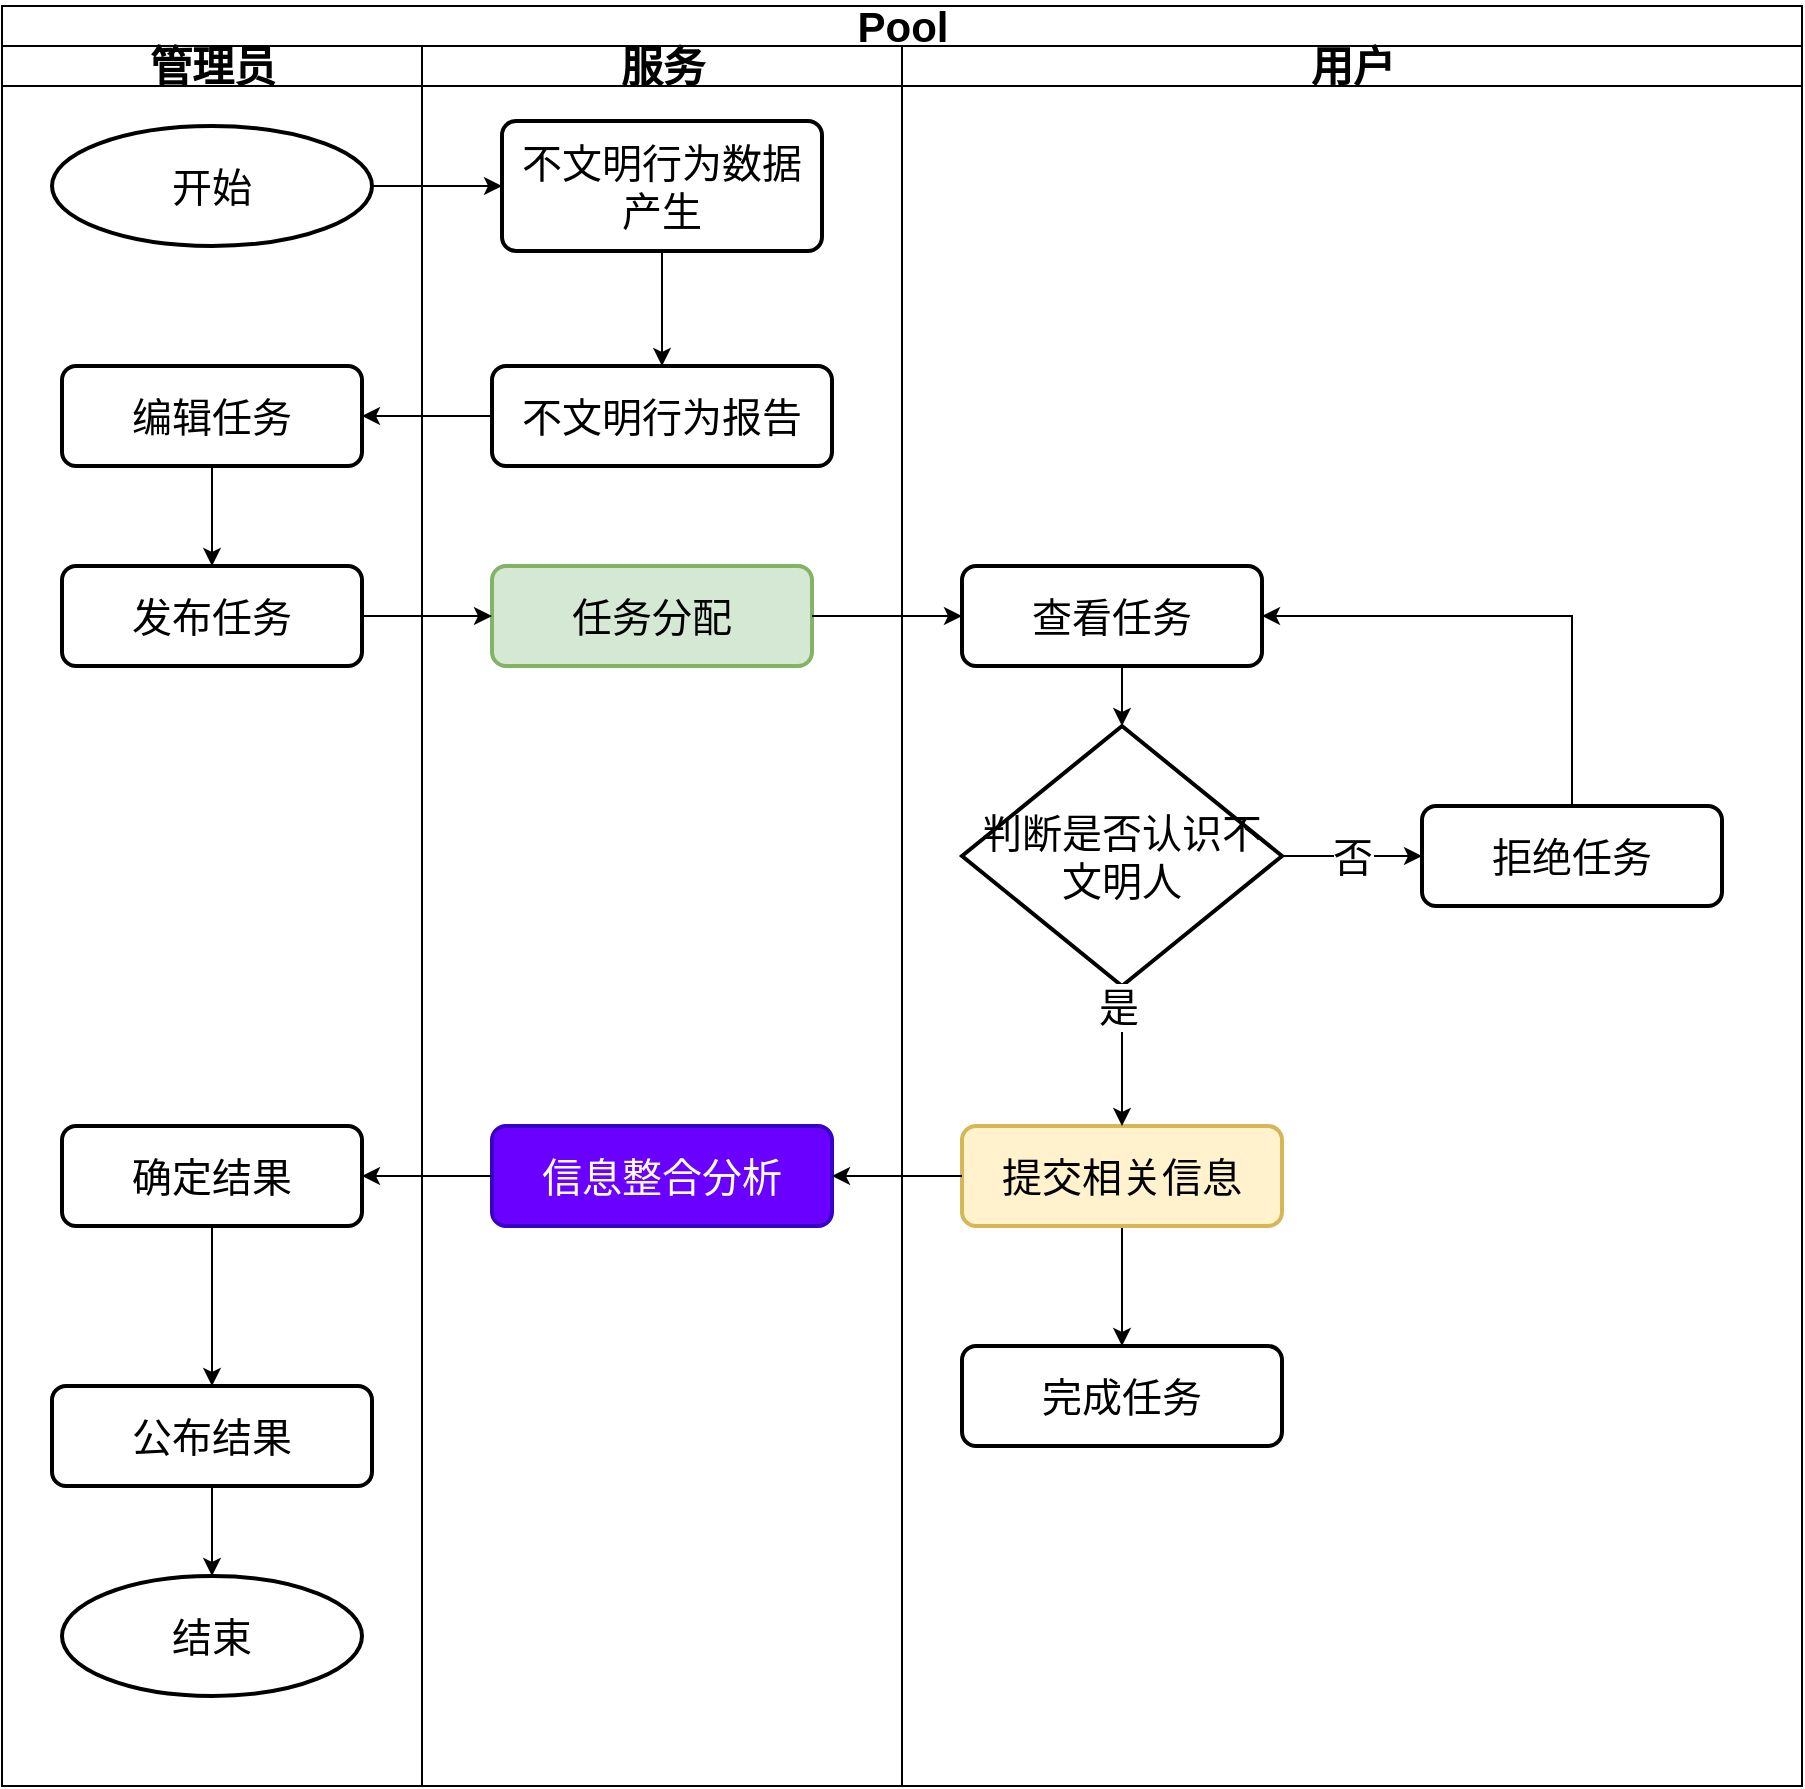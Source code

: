 <mxfile version="22.1.11" type="github">
  <diagram name="第 1 页" id="aMvRElPCNiSqlpsM78AC">
    <mxGraphModel dx="1179" dy="1808" grid="1" gridSize="10" guides="1" tooltips="1" connect="1" arrows="1" fold="1" page="1" pageScale="1" pageWidth="827" pageHeight="1169" math="0" shadow="0">
      <root>
        <mxCell id="0" />
        <mxCell id="1" parent="0" />
        <mxCell id="v_yzebvkAkZ8xxIpkDXC-5" style="edgeStyle=orthogonalEdgeStyle;rounded=0;orthogonalLoop=1;jettySize=auto;html=1;endArrow=classic;endFill=1;" edge="1" parent="1" source="v_yzebvkAkZ8xxIpkDXC-15">
          <mxGeometry relative="1" as="geometry">
            <Array as="points">
              <mxPoint x="135" y="205" />
              <mxPoint x="135" y="425" />
            </Array>
            <mxPoint x="705" y="250" as="targetPoint" />
          </mxGeometry>
        </mxCell>
        <mxCell id="v_yzebvkAkZ8xxIpkDXC-21" value="Pool" style="swimlane;childLayout=stackLayout;resizeParent=1;resizeParentMax=0;startSize=20;html=1;fontSize=21;" vertex="1" parent="1">
          <mxGeometry x="150" y="-260" width="900" height="890" as="geometry" />
        </mxCell>
        <mxCell id="v_yzebvkAkZ8xxIpkDXC-22" value="管理员" style="swimlane;startSize=20;html=1;fontSize=21;" vertex="1" parent="v_yzebvkAkZ8xxIpkDXC-21">
          <mxGeometry y="20" width="210" height="870" as="geometry" />
        </mxCell>
        <mxCell id="v_yzebvkAkZ8xxIpkDXC-25" value="开始" style="strokeWidth=2;html=1;shape=mxgraph.flowchart.start_1;whiteSpace=wrap;fontSize=20;" vertex="1" parent="v_yzebvkAkZ8xxIpkDXC-22">
          <mxGeometry x="25" y="40" width="160" height="60" as="geometry" />
        </mxCell>
        <mxCell id="v_yzebvkAkZ8xxIpkDXC-50" style="edgeStyle=orthogonalEdgeStyle;rounded=0;orthogonalLoop=1;jettySize=auto;html=1;exitX=0.5;exitY=1;exitDx=0;exitDy=0;entryX=0.5;entryY=0;entryDx=0;entryDy=0;" edge="1" parent="v_yzebvkAkZ8xxIpkDXC-22" source="v_yzebvkAkZ8xxIpkDXC-28" target="v_yzebvkAkZ8xxIpkDXC-32">
          <mxGeometry relative="1" as="geometry" />
        </mxCell>
        <mxCell id="v_yzebvkAkZ8xxIpkDXC-28" value="编辑任务" style="rounded=1;whiteSpace=wrap;html=1;absoluteArcSize=1;arcSize=14;strokeWidth=2;fontSize=20;" vertex="1" parent="v_yzebvkAkZ8xxIpkDXC-22">
          <mxGeometry x="30" y="160" width="150" height="50" as="geometry" />
        </mxCell>
        <mxCell id="v_yzebvkAkZ8xxIpkDXC-32" value="发布任务" style="rounded=1;whiteSpace=wrap;html=1;absoluteArcSize=1;arcSize=14;strokeWidth=2;fontSize=20;" vertex="1" parent="v_yzebvkAkZ8xxIpkDXC-22">
          <mxGeometry x="30" y="260" width="150" height="50" as="geometry" />
        </mxCell>
        <mxCell id="v_yzebvkAkZ8xxIpkDXC-49" style="edgeStyle=orthogonalEdgeStyle;rounded=0;orthogonalLoop=1;jettySize=auto;html=1;" edge="1" parent="v_yzebvkAkZ8xxIpkDXC-22" source="v_yzebvkAkZ8xxIpkDXC-44" target="v_yzebvkAkZ8xxIpkDXC-45">
          <mxGeometry relative="1" as="geometry" />
        </mxCell>
        <mxCell id="v_yzebvkAkZ8xxIpkDXC-44" value="确定结果" style="rounded=1;whiteSpace=wrap;html=1;absoluteArcSize=1;arcSize=14;strokeWidth=2;fontSize=20;" vertex="1" parent="v_yzebvkAkZ8xxIpkDXC-22">
          <mxGeometry x="30" y="540" width="150" height="50" as="geometry" />
        </mxCell>
        <mxCell id="v_yzebvkAkZ8xxIpkDXC-45" value="公布结果" style="rounded=1;whiteSpace=wrap;html=1;absoluteArcSize=1;arcSize=14;strokeWidth=2;fontSize=20;" vertex="1" parent="v_yzebvkAkZ8xxIpkDXC-22">
          <mxGeometry x="25" y="670" width="160" height="50" as="geometry" />
        </mxCell>
        <mxCell id="v_yzebvkAkZ8xxIpkDXC-54" value="结束" style="strokeWidth=2;html=1;shape=mxgraph.flowchart.start_1;whiteSpace=wrap;fontSize=20;" vertex="1" parent="v_yzebvkAkZ8xxIpkDXC-22">
          <mxGeometry x="30" y="765" width="150" height="60" as="geometry" />
        </mxCell>
        <mxCell id="v_yzebvkAkZ8xxIpkDXC-55" style="edgeStyle=orthogonalEdgeStyle;rounded=0;orthogonalLoop=1;jettySize=auto;html=1;exitX=0.5;exitY=1;exitDx=0;exitDy=0;entryX=0.5;entryY=0;entryDx=0;entryDy=0;entryPerimeter=0;" edge="1" parent="v_yzebvkAkZ8xxIpkDXC-22" source="v_yzebvkAkZ8xxIpkDXC-45" target="v_yzebvkAkZ8xxIpkDXC-54">
          <mxGeometry relative="1" as="geometry" />
        </mxCell>
        <mxCell id="v_yzebvkAkZ8xxIpkDXC-23" value="服务" style="swimlane;startSize=20;html=1;fontSize=21;" vertex="1" parent="v_yzebvkAkZ8xxIpkDXC-21">
          <mxGeometry x="210" y="20" width="240" height="870" as="geometry" />
        </mxCell>
        <mxCell id="v_yzebvkAkZ8xxIpkDXC-30" style="edgeStyle=orthogonalEdgeStyle;rounded=0;orthogonalLoop=1;jettySize=auto;html=1;exitX=0.5;exitY=1;exitDx=0;exitDy=0;entryX=0.5;entryY=0;entryDx=0;entryDy=0;fontSize=20;" edge="1" parent="v_yzebvkAkZ8xxIpkDXC-23" source="v_yzebvkAkZ8xxIpkDXC-26" target="v_yzebvkAkZ8xxIpkDXC-27">
          <mxGeometry relative="1" as="geometry" />
        </mxCell>
        <mxCell id="v_yzebvkAkZ8xxIpkDXC-26" value="不文明行为数据产生" style="rounded=1;whiteSpace=wrap;html=1;absoluteArcSize=1;arcSize=14;strokeWidth=2;fontSize=20;" vertex="1" parent="v_yzebvkAkZ8xxIpkDXC-23">
          <mxGeometry x="40" y="37.5" width="160" height="65" as="geometry" />
        </mxCell>
        <mxCell id="v_yzebvkAkZ8xxIpkDXC-27" value="不文明行为报告" style="rounded=1;whiteSpace=wrap;html=1;absoluteArcSize=1;arcSize=14;strokeWidth=2;fontSize=20;" vertex="1" parent="v_yzebvkAkZ8xxIpkDXC-23">
          <mxGeometry x="35" y="160" width="170" height="50" as="geometry" />
        </mxCell>
        <mxCell id="v_yzebvkAkZ8xxIpkDXC-33" value="任务分配" style="rounded=1;whiteSpace=wrap;html=1;absoluteArcSize=1;arcSize=14;strokeWidth=2;fontSize=20;fillColor=#d5e8d4;strokeColor=#82b366;" vertex="1" parent="v_yzebvkAkZ8xxIpkDXC-23">
          <mxGeometry x="35" y="260" width="160" height="50" as="geometry" />
        </mxCell>
        <mxCell id="v_yzebvkAkZ8xxIpkDXC-43" value="信息整合分析" style="rounded=1;whiteSpace=wrap;html=1;absoluteArcSize=1;arcSize=14;strokeWidth=2;fontSize=20;fillColor=#6a00ff;fontColor=#ffffff;strokeColor=#3700CC;" vertex="1" parent="v_yzebvkAkZ8xxIpkDXC-23">
          <mxGeometry x="35" y="540" width="170" height="50" as="geometry" />
        </mxCell>
        <mxCell id="v_yzebvkAkZ8xxIpkDXC-29" style="edgeStyle=orthogonalEdgeStyle;rounded=0;orthogonalLoop=1;jettySize=auto;html=1;exitX=1;exitY=0.5;exitDx=0;exitDy=0;exitPerimeter=0;entryX=0;entryY=0.5;entryDx=0;entryDy=0;fontSize=20;" edge="1" parent="v_yzebvkAkZ8xxIpkDXC-21" source="v_yzebvkAkZ8xxIpkDXC-25" target="v_yzebvkAkZ8xxIpkDXC-26">
          <mxGeometry relative="1" as="geometry" />
        </mxCell>
        <mxCell id="v_yzebvkAkZ8xxIpkDXC-24" value="用户" style="swimlane;startSize=20;html=1;fontSize=21;" vertex="1" parent="v_yzebvkAkZ8xxIpkDXC-21">
          <mxGeometry x="450" y="20" width="450" height="870" as="geometry" />
        </mxCell>
        <mxCell id="v_yzebvkAkZ8xxIpkDXC-34" value="查看任务" style="rounded=1;whiteSpace=wrap;html=1;absoluteArcSize=1;arcSize=14;strokeWidth=2;fontSize=20;" vertex="1" parent="v_yzebvkAkZ8xxIpkDXC-24">
          <mxGeometry x="30" y="260" width="150" height="50" as="geometry" />
        </mxCell>
        <mxCell id="v_yzebvkAkZ8xxIpkDXC-36" value="判断是否认识不文明人" style="strokeWidth=2;html=1;shape=mxgraph.flowchart.decision;whiteSpace=wrap;fontSize=20;" vertex="1" parent="v_yzebvkAkZ8xxIpkDXC-24">
          <mxGeometry x="30" y="340" width="160" height="130" as="geometry" />
        </mxCell>
        <mxCell id="v_yzebvkAkZ8xxIpkDXC-53" style="edgeStyle=orthogonalEdgeStyle;rounded=0;orthogonalLoop=1;jettySize=auto;html=1;exitX=0.5;exitY=0;exitDx=0;exitDy=0;entryX=1;entryY=0.5;entryDx=0;entryDy=0;" edge="1" parent="v_yzebvkAkZ8xxIpkDXC-24" source="v_yzebvkAkZ8xxIpkDXC-37" target="v_yzebvkAkZ8xxIpkDXC-34">
          <mxGeometry relative="1" as="geometry" />
        </mxCell>
        <mxCell id="v_yzebvkAkZ8xxIpkDXC-37" value="拒绝任务" style="rounded=1;whiteSpace=wrap;html=1;absoluteArcSize=1;arcSize=14;strokeWidth=2;fontSize=20;" vertex="1" parent="v_yzebvkAkZ8xxIpkDXC-24">
          <mxGeometry x="260" y="380" width="150" height="50" as="geometry" />
        </mxCell>
        <mxCell id="v_yzebvkAkZ8xxIpkDXC-46" value="否" style="edgeStyle=orthogonalEdgeStyle;rounded=0;orthogonalLoop=1;jettySize=auto;html=1;exitX=1;exitY=0.5;exitDx=0;exitDy=0;exitPerimeter=0;entryX=0;entryY=0.5;entryDx=0;entryDy=0;fontSize=20;" edge="1" parent="v_yzebvkAkZ8xxIpkDXC-24" source="v_yzebvkAkZ8xxIpkDXC-36" target="v_yzebvkAkZ8xxIpkDXC-37">
          <mxGeometry relative="1" as="geometry" />
        </mxCell>
        <mxCell id="v_yzebvkAkZ8xxIpkDXC-38" style="edgeStyle=orthogonalEdgeStyle;rounded=0;orthogonalLoop=1;jettySize=auto;html=1;exitX=0.5;exitY=1;exitDx=0;exitDy=0;entryX=0.5;entryY=0;entryDx=0;entryDy=0;entryPerimeter=0;fontSize=20;" edge="1" parent="v_yzebvkAkZ8xxIpkDXC-24" source="v_yzebvkAkZ8xxIpkDXC-34" target="v_yzebvkAkZ8xxIpkDXC-36">
          <mxGeometry relative="1" as="geometry" />
        </mxCell>
        <mxCell id="v_yzebvkAkZ8xxIpkDXC-57" style="edgeStyle=orthogonalEdgeStyle;rounded=0;orthogonalLoop=1;jettySize=auto;html=1;exitX=0.5;exitY=1;exitDx=0;exitDy=0;entryX=0.5;entryY=0;entryDx=0;entryDy=0;" edge="1" parent="v_yzebvkAkZ8xxIpkDXC-24" source="v_yzebvkAkZ8xxIpkDXC-35" target="v_yzebvkAkZ8xxIpkDXC-56">
          <mxGeometry relative="1" as="geometry" />
        </mxCell>
        <mxCell id="v_yzebvkAkZ8xxIpkDXC-35" value="提交相关信息" style="rounded=1;whiteSpace=wrap;html=1;absoluteArcSize=1;arcSize=14;strokeWidth=2;fontSize=20;fillColor=#fff2cc;strokeColor=#d6b656;" vertex="1" parent="v_yzebvkAkZ8xxIpkDXC-24">
          <mxGeometry x="30" y="540" width="160" height="50" as="geometry" />
        </mxCell>
        <mxCell id="v_yzebvkAkZ8xxIpkDXC-40" style="edgeStyle=orthogonalEdgeStyle;rounded=0;orthogonalLoop=1;jettySize=auto;html=1;exitX=0.5;exitY=1;exitDx=0;exitDy=0;exitPerimeter=0;fontSize=20;" edge="1" parent="v_yzebvkAkZ8xxIpkDXC-24" source="v_yzebvkAkZ8xxIpkDXC-36" target="v_yzebvkAkZ8xxIpkDXC-35">
          <mxGeometry relative="1" as="geometry" />
        </mxCell>
        <mxCell id="v_yzebvkAkZ8xxIpkDXC-42" value="是" style="edgeLabel;html=1;align=center;verticalAlign=middle;resizable=0;points=[];fontSize=20;" vertex="1" connectable="0" parent="v_yzebvkAkZ8xxIpkDXC-40">
          <mxGeometry x="-0.708" y="-2" relative="1" as="geometry">
            <mxPoint as="offset" />
          </mxGeometry>
        </mxCell>
        <mxCell id="v_yzebvkAkZ8xxIpkDXC-56" value="完成任务" style="rounded=1;whiteSpace=wrap;html=1;absoluteArcSize=1;arcSize=14;strokeWidth=2;fontSize=20;" vertex="1" parent="v_yzebvkAkZ8xxIpkDXC-24">
          <mxGeometry x="30" y="650" width="160" height="50" as="geometry" />
        </mxCell>
        <mxCell id="v_yzebvkAkZ8xxIpkDXC-31" style="edgeStyle=orthogonalEdgeStyle;rounded=0;orthogonalLoop=1;jettySize=auto;html=1;exitX=0;exitY=0.5;exitDx=0;exitDy=0;entryX=1;entryY=0.5;entryDx=0;entryDy=0;fontSize=20;" edge="1" parent="v_yzebvkAkZ8xxIpkDXC-21" source="v_yzebvkAkZ8xxIpkDXC-27" target="v_yzebvkAkZ8xxIpkDXC-28">
          <mxGeometry relative="1" as="geometry" />
        </mxCell>
        <mxCell id="v_yzebvkAkZ8xxIpkDXC-47" style="edgeStyle=orthogonalEdgeStyle;rounded=0;orthogonalLoop=1;jettySize=auto;html=1;entryX=1;entryY=0.5;entryDx=0;entryDy=0;" edge="1" parent="v_yzebvkAkZ8xxIpkDXC-21" source="v_yzebvkAkZ8xxIpkDXC-35" target="v_yzebvkAkZ8xxIpkDXC-43">
          <mxGeometry relative="1" as="geometry" />
        </mxCell>
        <mxCell id="v_yzebvkAkZ8xxIpkDXC-48" style="edgeStyle=orthogonalEdgeStyle;rounded=0;orthogonalLoop=1;jettySize=auto;html=1;entryX=1;entryY=0.5;entryDx=0;entryDy=0;" edge="1" parent="v_yzebvkAkZ8xxIpkDXC-21" source="v_yzebvkAkZ8xxIpkDXC-43" target="v_yzebvkAkZ8xxIpkDXC-44">
          <mxGeometry relative="1" as="geometry" />
        </mxCell>
        <mxCell id="v_yzebvkAkZ8xxIpkDXC-51" style="edgeStyle=orthogonalEdgeStyle;rounded=0;orthogonalLoop=1;jettySize=auto;html=1;exitX=1;exitY=0.5;exitDx=0;exitDy=0;entryX=0;entryY=0.5;entryDx=0;entryDy=0;" edge="1" parent="v_yzebvkAkZ8xxIpkDXC-21" source="v_yzebvkAkZ8xxIpkDXC-32" target="v_yzebvkAkZ8xxIpkDXC-33">
          <mxGeometry relative="1" as="geometry" />
        </mxCell>
        <mxCell id="v_yzebvkAkZ8xxIpkDXC-52" style="edgeStyle=orthogonalEdgeStyle;rounded=0;orthogonalLoop=1;jettySize=auto;html=1;exitX=1;exitY=0.5;exitDx=0;exitDy=0;entryX=0;entryY=0.5;entryDx=0;entryDy=0;" edge="1" parent="v_yzebvkAkZ8xxIpkDXC-21" source="v_yzebvkAkZ8xxIpkDXC-33" target="v_yzebvkAkZ8xxIpkDXC-34">
          <mxGeometry relative="1" as="geometry" />
        </mxCell>
      </root>
    </mxGraphModel>
  </diagram>
</mxfile>
